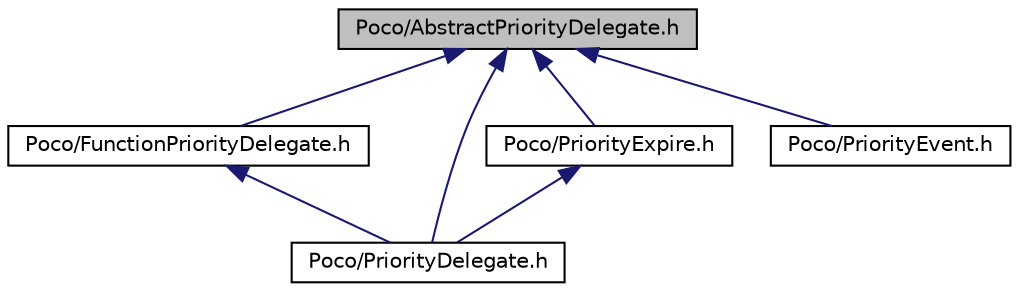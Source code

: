 digraph "Poco/AbstractPriorityDelegate.h"
{
 // LATEX_PDF_SIZE
  edge [fontname="Helvetica",fontsize="10",labelfontname="Helvetica",labelfontsize="10"];
  node [fontname="Helvetica",fontsize="10",shape=record];
  Node1 [label="Poco/AbstractPriorityDelegate.h",height=0.2,width=0.4,color="black", fillcolor="grey75", style="filled", fontcolor="black",tooltip=" "];
  Node1 -> Node2 [dir="back",color="midnightblue",fontsize="10",style="solid",fontname="Helvetica"];
  Node2 [label="Poco/FunctionPriorityDelegate.h",height=0.2,width=0.4,color="black", fillcolor="white", style="filled",URL="$FunctionPriorityDelegate_8h.html",tooltip=" "];
  Node2 -> Node3 [dir="back",color="midnightblue",fontsize="10",style="solid",fontname="Helvetica"];
  Node3 [label="Poco/PriorityDelegate.h",height=0.2,width=0.4,color="black", fillcolor="white", style="filled",URL="$PriorityDelegate_8h.html",tooltip=" "];
  Node1 -> Node3 [dir="back",color="midnightblue",fontsize="10",style="solid",fontname="Helvetica"];
  Node1 -> Node4 [dir="back",color="midnightblue",fontsize="10",style="solid",fontname="Helvetica"];
  Node4 [label="Poco/PriorityExpire.h",height=0.2,width=0.4,color="black", fillcolor="white", style="filled",URL="$PriorityExpire_8h.html",tooltip=" "];
  Node4 -> Node3 [dir="back",color="midnightblue",fontsize="10",style="solid",fontname="Helvetica"];
  Node1 -> Node5 [dir="back",color="midnightblue",fontsize="10",style="solid",fontname="Helvetica"];
  Node5 [label="Poco/PriorityEvent.h",height=0.2,width=0.4,color="black", fillcolor="white", style="filled",URL="$PriorityEvent_8h.html",tooltip=" "];
}
